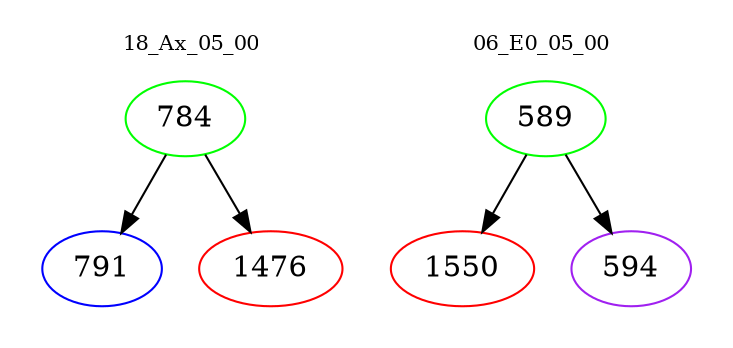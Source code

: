 digraph{
subgraph cluster_0 {
color = white
label = "18_Ax_05_00";
fontsize=10;
T0_784 [label="784", color="green"]
T0_784 -> T0_791 [color="black"]
T0_791 [label="791", color="blue"]
T0_784 -> T0_1476 [color="black"]
T0_1476 [label="1476", color="red"]
}
subgraph cluster_1 {
color = white
label = "06_E0_05_00";
fontsize=10;
T1_589 [label="589", color="green"]
T1_589 -> T1_1550 [color="black"]
T1_1550 [label="1550", color="red"]
T1_589 -> T1_594 [color="black"]
T1_594 [label="594", color="purple"]
}
}
